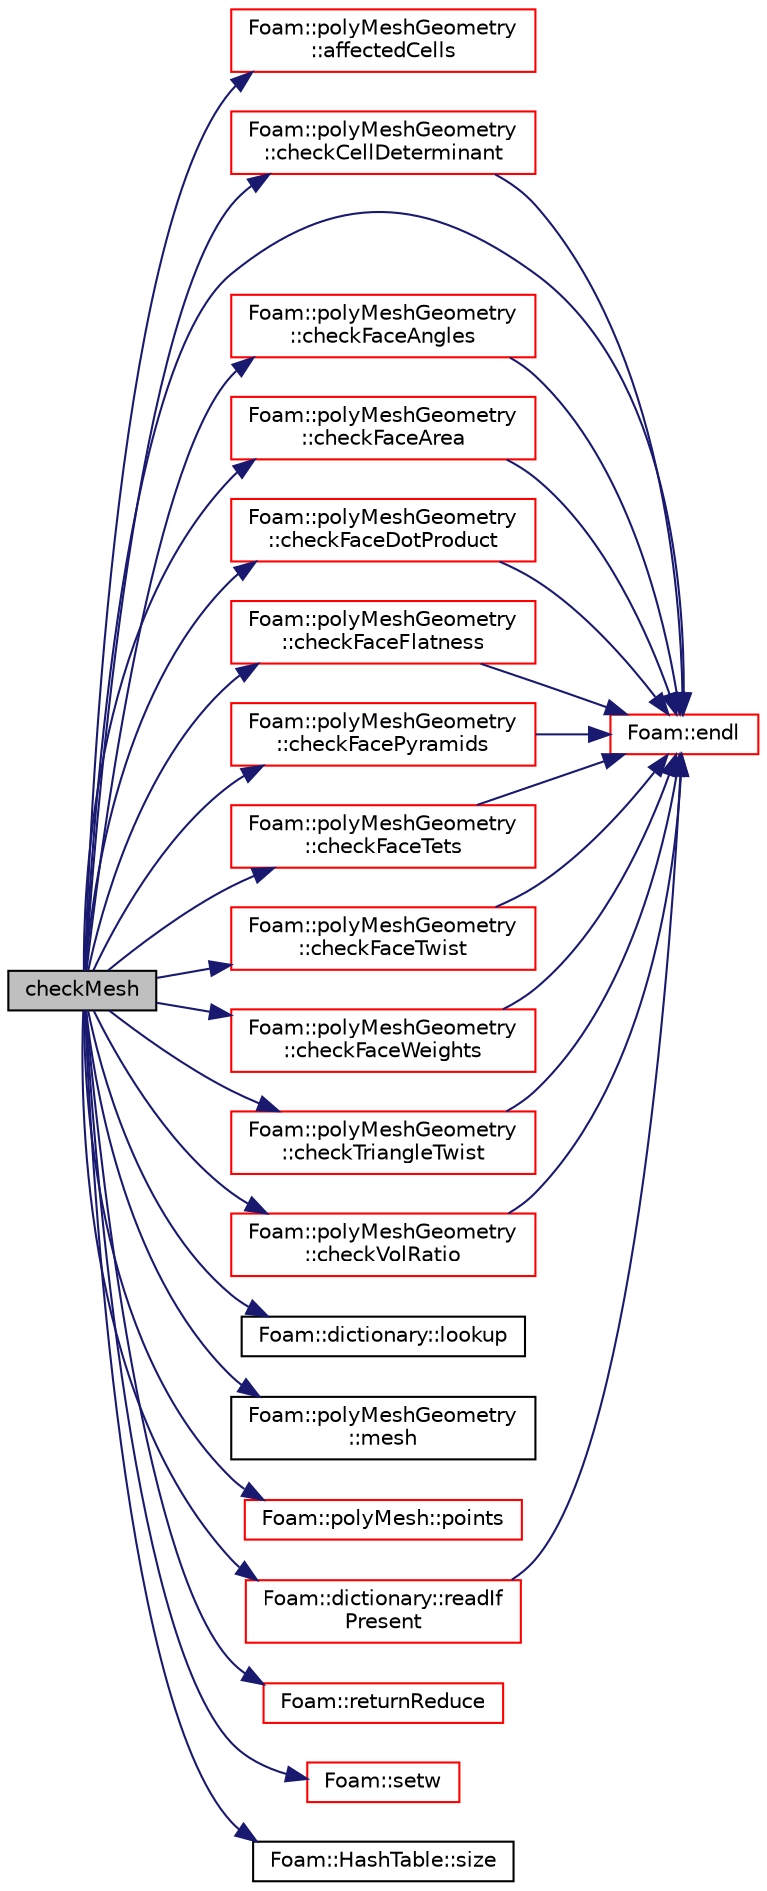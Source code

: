 digraph "checkMesh"
{
  bgcolor="transparent";
  edge [fontname="Helvetica",fontsize="10",labelfontname="Helvetica",labelfontsize="10"];
  node [fontname="Helvetica",fontsize="10",shape=record];
  rankdir="LR";
  Node1 [label="checkMesh",height=0.2,width=0.4,color="black", fillcolor="grey75", style="filled", fontcolor="black"];
  Node1 -> Node2 [color="midnightblue",fontsize="10",style="solid",fontname="Helvetica"];
  Node2 [label="Foam::polyMeshGeometry\l::affectedCells",height=0.2,width=0.4,color="red",URL="$a01909.html#af5a651dc1cbf2df9601f576420a0cc3c",tooltip="Helper function: get affected cells from faces. "];
  Node1 -> Node3 [color="midnightblue",fontsize="10",style="solid",fontname="Helvetica"];
  Node3 [label="Foam::polyMeshGeometry\l::checkCellDeterminant",height=0.2,width=0.4,color="red",URL="$a01909.html#af0c7e937ce83711247f5519b530eb868",tooltip="Area of internal faces v.s. boundary faces. "];
  Node3 -> Node4 [color="midnightblue",fontsize="10",style="solid",fontname="Helvetica"];
  Node4 [label="Foam::endl",height=0.2,width=0.4,color="red",URL="$a10675.html#a2db8fe02a0d3909e9351bb4275b23ce4",tooltip="Add newline and flush stream. "];
  Node1 -> Node5 [color="midnightblue",fontsize="10",style="solid",fontname="Helvetica"];
  Node5 [label="Foam::polyMeshGeometry\l::checkFaceAngles",height=0.2,width=0.4,color="red",URL="$a01909.html#a54a9bc2a85ca197cef7b133c51ec94b4",tooltip="See primitiveMesh. "];
  Node5 -> Node4 [color="midnightblue",fontsize="10",style="solid",fontname="Helvetica"];
  Node1 -> Node6 [color="midnightblue",fontsize="10",style="solid",fontname="Helvetica"];
  Node6 [label="Foam::polyMeshGeometry\l::checkFaceArea",height=0.2,width=0.4,color="red",URL="$a01909.html#a462b3d04e6ddc005ef107c6e4ed30aeb",tooltip="Small faces. "];
  Node6 -> Node4 [color="midnightblue",fontsize="10",style="solid",fontname="Helvetica"];
  Node1 -> Node7 [color="midnightblue",fontsize="10",style="solid",fontname="Helvetica"];
  Node7 [label="Foam::polyMeshGeometry\l::checkFaceDotProduct",height=0.2,width=0.4,color="red",URL="$a01909.html#a5014e575335db939bc66eb2fe32ac48f",tooltip="See primitiveMesh. "];
  Node7 -> Node4 [color="midnightblue",fontsize="10",style="solid",fontname="Helvetica"];
  Node1 -> Node8 [color="midnightblue",fontsize="10",style="solid",fontname="Helvetica"];
  Node8 [label="Foam::polyMeshGeometry\l::checkFaceFlatness",height=0.2,width=0.4,color="red",URL="$a01909.html#acb7df07bcf27aac10bd53d646096cdec",tooltip="Area of faces v.s. sum of triangle areas. "];
  Node8 -> Node4 [color="midnightblue",fontsize="10",style="solid",fontname="Helvetica"];
  Node1 -> Node9 [color="midnightblue",fontsize="10",style="solid",fontname="Helvetica"];
  Node9 [label="Foam::polyMeshGeometry\l::checkFacePyramids",height=0.2,width=0.4,color="red",URL="$a01909.html#a185c3013142ff3facc41b31d9beef53a",tooltip="See primitiveMesh. "];
  Node9 -> Node4 [color="midnightblue",fontsize="10",style="solid",fontname="Helvetica"];
  Node1 -> Node10 [color="midnightblue",fontsize="10",style="solid",fontname="Helvetica"];
  Node10 [label="Foam::polyMeshGeometry\l::checkFaceTets",height=0.2,width=0.4,color="red",URL="$a01909.html#ac78de3d27453106d3cf818bda3fd90f4",tooltip="See primitiveMesh. "];
  Node10 -> Node4 [color="midnightblue",fontsize="10",style="solid",fontname="Helvetica"];
  Node1 -> Node11 [color="midnightblue",fontsize="10",style="solid",fontname="Helvetica"];
  Node11 [label="Foam::polyMeshGeometry\l::checkFaceTwist",height=0.2,width=0.4,color="red",URL="$a01909.html#a1d15f5f7fdae54e4c34b03a0462cd535",tooltip="Triangle (from face-centre decomposition) normal v.s. "];
  Node11 -> Node4 [color="midnightblue",fontsize="10",style="solid",fontname="Helvetica"];
  Node1 -> Node12 [color="midnightblue",fontsize="10",style="solid",fontname="Helvetica"];
  Node12 [label="Foam::polyMeshGeometry\l::checkFaceWeights",height=0.2,width=0.4,color="red",URL="$a01909.html#a6dbbfaac834107f888c95c13272d8d8a",tooltip="Interpolation weights (0.5 for regular mesh) "];
  Node12 -> Node4 [color="midnightblue",fontsize="10",style="solid",fontname="Helvetica"];
  Node1 -> Node13 [color="midnightblue",fontsize="10",style="solid",fontname="Helvetica"];
  Node13 [label="Foam::polyMeshGeometry\l::checkTriangleTwist",height=0.2,width=0.4,color="red",URL="$a01909.html#a1cffc7219859f1b1b9ed8a96be57f242",tooltip="Consecutive triangle (from face-centre decomposition) normals. "];
  Node13 -> Node4 [color="midnightblue",fontsize="10",style="solid",fontname="Helvetica"];
  Node1 -> Node14 [color="midnightblue",fontsize="10",style="solid",fontname="Helvetica"];
  Node14 [label="Foam::polyMeshGeometry\l::checkVolRatio",height=0.2,width=0.4,color="red",URL="$a01909.html#aa63d73334ea3f55a0fd59896924c6eb5",tooltip="Cell volume ratio of neighbouring cells (1 for regular mesh) "];
  Node14 -> Node4 [color="midnightblue",fontsize="10",style="solid",fontname="Helvetica"];
  Node1 -> Node4 [color="midnightblue",fontsize="10",style="solid",fontname="Helvetica"];
  Node1 -> Node15 [color="midnightblue",fontsize="10",style="solid",fontname="Helvetica"];
  Node15 [label="Foam::dictionary::lookup",height=0.2,width=0.4,color="black",URL="$a00518.html#a8baab402d653d6e789f67c57e23a5b59",tooltip="Find and return an entry data stream. "];
  Node1 -> Node16 [color="midnightblue",fontsize="10",style="solid",fontname="Helvetica"];
  Node16 [label="Foam::polyMeshGeometry\l::mesh",height=0.2,width=0.4,color="black",URL="$a01909.html#aa51573bc757d5d5bb058db0464886447"];
  Node1 -> Node17 [color="midnightblue",fontsize="10",style="solid",fontname="Helvetica"];
  Node17 [label="Foam::polyMesh::points",height=0.2,width=0.4,color="red",URL="$a01905.html#a084ae534298576408f063a6b3b820959",tooltip="Return raw points. "];
  Node1 -> Node18 [color="midnightblue",fontsize="10",style="solid",fontname="Helvetica"];
  Node18 [label="Foam::dictionary::readIf\lPresent",height=0.2,width=0.4,color="red",URL="$a00518.html#ac3502a72e9d1a84f63c4919b78595cd4",tooltip="Find an entry if present, and assign to T. "];
  Node18 -> Node4 [color="midnightblue",fontsize="10",style="solid",fontname="Helvetica"];
  Node1 -> Node19 [color="midnightblue",fontsize="10",style="solid",fontname="Helvetica"];
  Node19 [label="Foam::returnReduce",height=0.2,width=0.4,color="red",URL="$a10675.html#a8d528a67d2a9c6fe4fb94bc86872624b"];
  Node1 -> Node20 [color="midnightblue",fontsize="10",style="solid",fontname="Helvetica"];
  Node20 [label="Foam::setw",height=0.2,width=0.4,color="red",URL="$a10675.html#a3318127f6f23246407ca749a0a0ea03c"];
  Node1 -> Node21 [color="midnightblue",fontsize="10",style="solid",fontname="Helvetica"];
  Node21 [label="Foam::HashTable::size",height=0.2,width=0.4,color="black",URL="$a00976.html#a723361dc2020160f5492e8fe2d09fa44",tooltip="Return number of elements in table. "];
}
